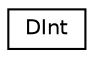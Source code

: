 digraph "Graphical Class Hierarchy"
{
 // INTERACTIVE_SVG=YES
 // LATEX_PDF_SIZE
  edge [fontname="Helvetica",fontsize="10",labelfontname="Helvetica",labelfontsize="10"];
  node [fontname="Helvetica",fontsize="10",shape=record];
  rankdir="LR";
  Node0 [label="DInt",height=0.2,width=0.4,color="black", fillcolor="white", style="filled",URL="$class_d_int.html",tooltip=" "];
}
